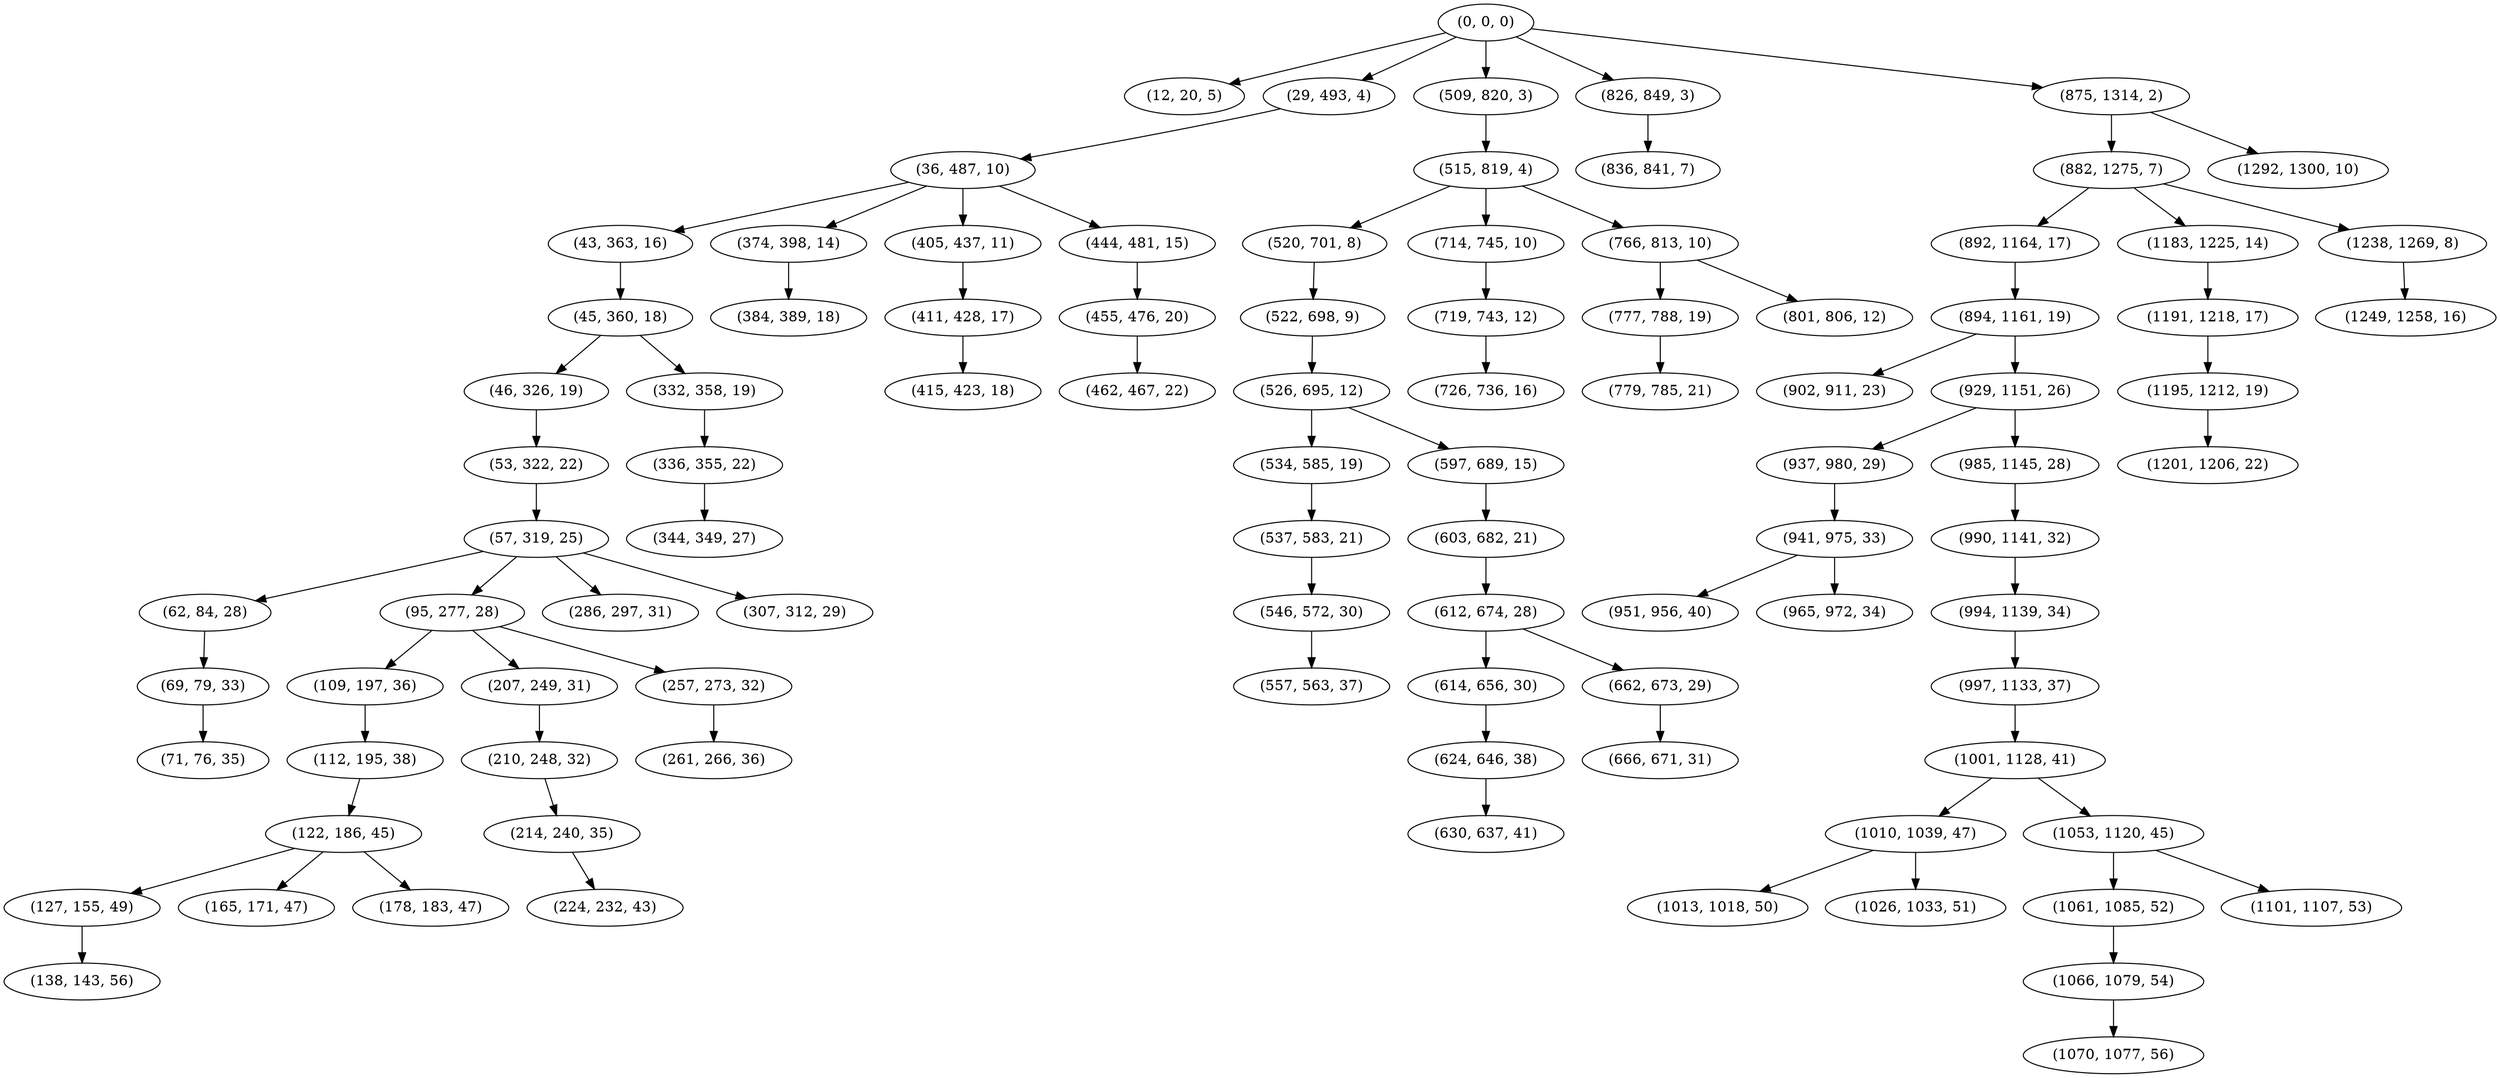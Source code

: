 digraph tree {
    "(0, 0, 0)";
    "(12, 20, 5)";
    "(29, 493, 4)";
    "(36, 487, 10)";
    "(43, 363, 16)";
    "(45, 360, 18)";
    "(46, 326, 19)";
    "(53, 322, 22)";
    "(57, 319, 25)";
    "(62, 84, 28)";
    "(69, 79, 33)";
    "(71, 76, 35)";
    "(95, 277, 28)";
    "(109, 197, 36)";
    "(112, 195, 38)";
    "(122, 186, 45)";
    "(127, 155, 49)";
    "(138, 143, 56)";
    "(165, 171, 47)";
    "(178, 183, 47)";
    "(207, 249, 31)";
    "(210, 248, 32)";
    "(214, 240, 35)";
    "(224, 232, 43)";
    "(257, 273, 32)";
    "(261, 266, 36)";
    "(286, 297, 31)";
    "(307, 312, 29)";
    "(332, 358, 19)";
    "(336, 355, 22)";
    "(344, 349, 27)";
    "(374, 398, 14)";
    "(384, 389, 18)";
    "(405, 437, 11)";
    "(411, 428, 17)";
    "(415, 423, 18)";
    "(444, 481, 15)";
    "(455, 476, 20)";
    "(462, 467, 22)";
    "(509, 820, 3)";
    "(515, 819, 4)";
    "(520, 701, 8)";
    "(522, 698, 9)";
    "(526, 695, 12)";
    "(534, 585, 19)";
    "(537, 583, 21)";
    "(546, 572, 30)";
    "(557, 563, 37)";
    "(597, 689, 15)";
    "(603, 682, 21)";
    "(612, 674, 28)";
    "(614, 656, 30)";
    "(624, 646, 38)";
    "(630, 637, 41)";
    "(662, 673, 29)";
    "(666, 671, 31)";
    "(714, 745, 10)";
    "(719, 743, 12)";
    "(726, 736, 16)";
    "(766, 813, 10)";
    "(777, 788, 19)";
    "(779, 785, 21)";
    "(801, 806, 12)";
    "(826, 849, 3)";
    "(836, 841, 7)";
    "(875, 1314, 2)";
    "(882, 1275, 7)";
    "(892, 1164, 17)";
    "(894, 1161, 19)";
    "(902, 911, 23)";
    "(929, 1151, 26)";
    "(937, 980, 29)";
    "(941, 975, 33)";
    "(951, 956, 40)";
    "(965, 972, 34)";
    "(985, 1145, 28)";
    "(990, 1141, 32)";
    "(994, 1139, 34)";
    "(997, 1133, 37)";
    "(1001, 1128, 41)";
    "(1010, 1039, 47)";
    "(1013, 1018, 50)";
    "(1026, 1033, 51)";
    "(1053, 1120, 45)";
    "(1061, 1085, 52)";
    "(1066, 1079, 54)";
    "(1070, 1077, 56)";
    "(1101, 1107, 53)";
    "(1183, 1225, 14)";
    "(1191, 1218, 17)";
    "(1195, 1212, 19)";
    "(1201, 1206, 22)";
    "(1238, 1269, 8)";
    "(1249, 1258, 16)";
    "(1292, 1300, 10)";
    "(0, 0, 0)" -> "(12, 20, 5)";
    "(0, 0, 0)" -> "(29, 493, 4)";
    "(0, 0, 0)" -> "(509, 820, 3)";
    "(0, 0, 0)" -> "(826, 849, 3)";
    "(0, 0, 0)" -> "(875, 1314, 2)";
    "(29, 493, 4)" -> "(36, 487, 10)";
    "(36, 487, 10)" -> "(43, 363, 16)";
    "(36, 487, 10)" -> "(374, 398, 14)";
    "(36, 487, 10)" -> "(405, 437, 11)";
    "(36, 487, 10)" -> "(444, 481, 15)";
    "(43, 363, 16)" -> "(45, 360, 18)";
    "(45, 360, 18)" -> "(46, 326, 19)";
    "(45, 360, 18)" -> "(332, 358, 19)";
    "(46, 326, 19)" -> "(53, 322, 22)";
    "(53, 322, 22)" -> "(57, 319, 25)";
    "(57, 319, 25)" -> "(62, 84, 28)";
    "(57, 319, 25)" -> "(95, 277, 28)";
    "(57, 319, 25)" -> "(286, 297, 31)";
    "(57, 319, 25)" -> "(307, 312, 29)";
    "(62, 84, 28)" -> "(69, 79, 33)";
    "(69, 79, 33)" -> "(71, 76, 35)";
    "(95, 277, 28)" -> "(109, 197, 36)";
    "(95, 277, 28)" -> "(207, 249, 31)";
    "(95, 277, 28)" -> "(257, 273, 32)";
    "(109, 197, 36)" -> "(112, 195, 38)";
    "(112, 195, 38)" -> "(122, 186, 45)";
    "(122, 186, 45)" -> "(127, 155, 49)";
    "(122, 186, 45)" -> "(165, 171, 47)";
    "(122, 186, 45)" -> "(178, 183, 47)";
    "(127, 155, 49)" -> "(138, 143, 56)";
    "(207, 249, 31)" -> "(210, 248, 32)";
    "(210, 248, 32)" -> "(214, 240, 35)";
    "(214, 240, 35)" -> "(224, 232, 43)";
    "(257, 273, 32)" -> "(261, 266, 36)";
    "(332, 358, 19)" -> "(336, 355, 22)";
    "(336, 355, 22)" -> "(344, 349, 27)";
    "(374, 398, 14)" -> "(384, 389, 18)";
    "(405, 437, 11)" -> "(411, 428, 17)";
    "(411, 428, 17)" -> "(415, 423, 18)";
    "(444, 481, 15)" -> "(455, 476, 20)";
    "(455, 476, 20)" -> "(462, 467, 22)";
    "(509, 820, 3)" -> "(515, 819, 4)";
    "(515, 819, 4)" -> "(520, 701, 8)";
    "(515, 819, 4)" -> "(714, 745, 10)";
    "(515, 819, 4)" -> "(766, 813, 10)";
    "(520, 701, 8)" -> "(522, 698, 9)";
    "(522, 698, 9)" -> "(526, 695, 12)";
    "(526, 695, 12)" -> "(534, 585, 19)";
    "(526, 695, 12)" -> "(597, 689, 15)";
    "(534, 585, 19)" -> "(537, 583, 21)";
    "(537, 583, 21)" -> "(546, 572, 30)";
    "(546, 572, 30)" -> "(557, 563, 37)";
    "(597, 689, 15)" -> "(603, 682, 21)";
    "(603, 682, 21)" -> "(612, 674, 28)";
    "(612, 674, 28)" -> "(614, 656, 30)";
    "(612, 674, 28)" -> "(662, 673, 29)";
    "(614, 656, 30)" -> "(624, 646, 38)";
    "(624, 646, 38)" -> "(630, 637, 41)";
    "(662, 673, 29)" -> "(666, 671, 31)";
    "(714, 745, 10)" -> "(719, 743, 12)";
    "(719, 743, 12)" -> "(726, 736, 16)";
    "(766, 813, 10)" -> "(777, 788, 19)";
    "(766, 813, 10)" -> "(801, 806, 12)";
    "(777, 788, 19)" -> "(779, 785, 21)";
    "(826, 849, 3)" -> "(836, 841, 7)";
    "(875, 1314, 2)" -> "(882, 1275, 7)";
    "(875, 1314, 2)" -> "(1292, 1300, 10)";
    "(882, 1275, 7)" -> "(892, 1164, 17)";
    "(882, 1275, 7)" -> "(1183, 1225, 14)";
    "(882, 1275, 7)" -> "(1238, 1269, 8)";
    "(892, 1164, 17)" -> "(894, 1161, 19)";
    "(894, 1161, 19)" -> "(902, 911, 23)";
    "(894, 1161, 19)" -> "(929, 1151, 26)";
    "(929, 1151, 26)" -> "(937, 980, 29)";
    "(929, 1151, 26)" -> "(985, 1145, 28)";
    "(937, 980, 29)" -> "(941, 975, 33)";
    "(941, 975, 33)" -> "(951, 956, 40)";
    "(941, 975, 33)" -> "(965, 972, 34)";
    "(985, 1145, 28)" -> "(990, 1141, 32)";
    "(990, 1141, 32)" -> "(994, 1139, 34)";
    "(994, 1139, 34)" -> "(997, 1133, 37)";
    "(997, 1133, 37)" -> "(1001, 1128, 41)";
    "(1001, 1128, 41)" -> "(1010, 1039, 47)";
    "(1001, 1128, 41)" -> "(1053, 1120, 45)";
    "(1010, 1039, 47)" -> "(1013, 1018, 50)";
    "(1010, 1039, 47)" -> "(1026, 1033, 51)";
    "(1053, 1120, 45)" -> "(1061, 1085, 52)";
    "(1053, 1120, 45)" -> "(1101, 1107, 53)";
    "(1061, 1085, 52)" -> "(1066, 1079, 54)";
    "(1066, 1079, 54)" -> "(1070, 1077, 56)";
    "(1183, 1225, 14)" -> "(1191, 1218, 17)";
    "(1191, 1218, 17)" -> "(1195, 1212, 19)";
    "(1195, 1212, 19)" -> "(1201, 1206, 22)";
    "(1238, 1269, 8)" -> "(1249, 1258, 16)";
}
